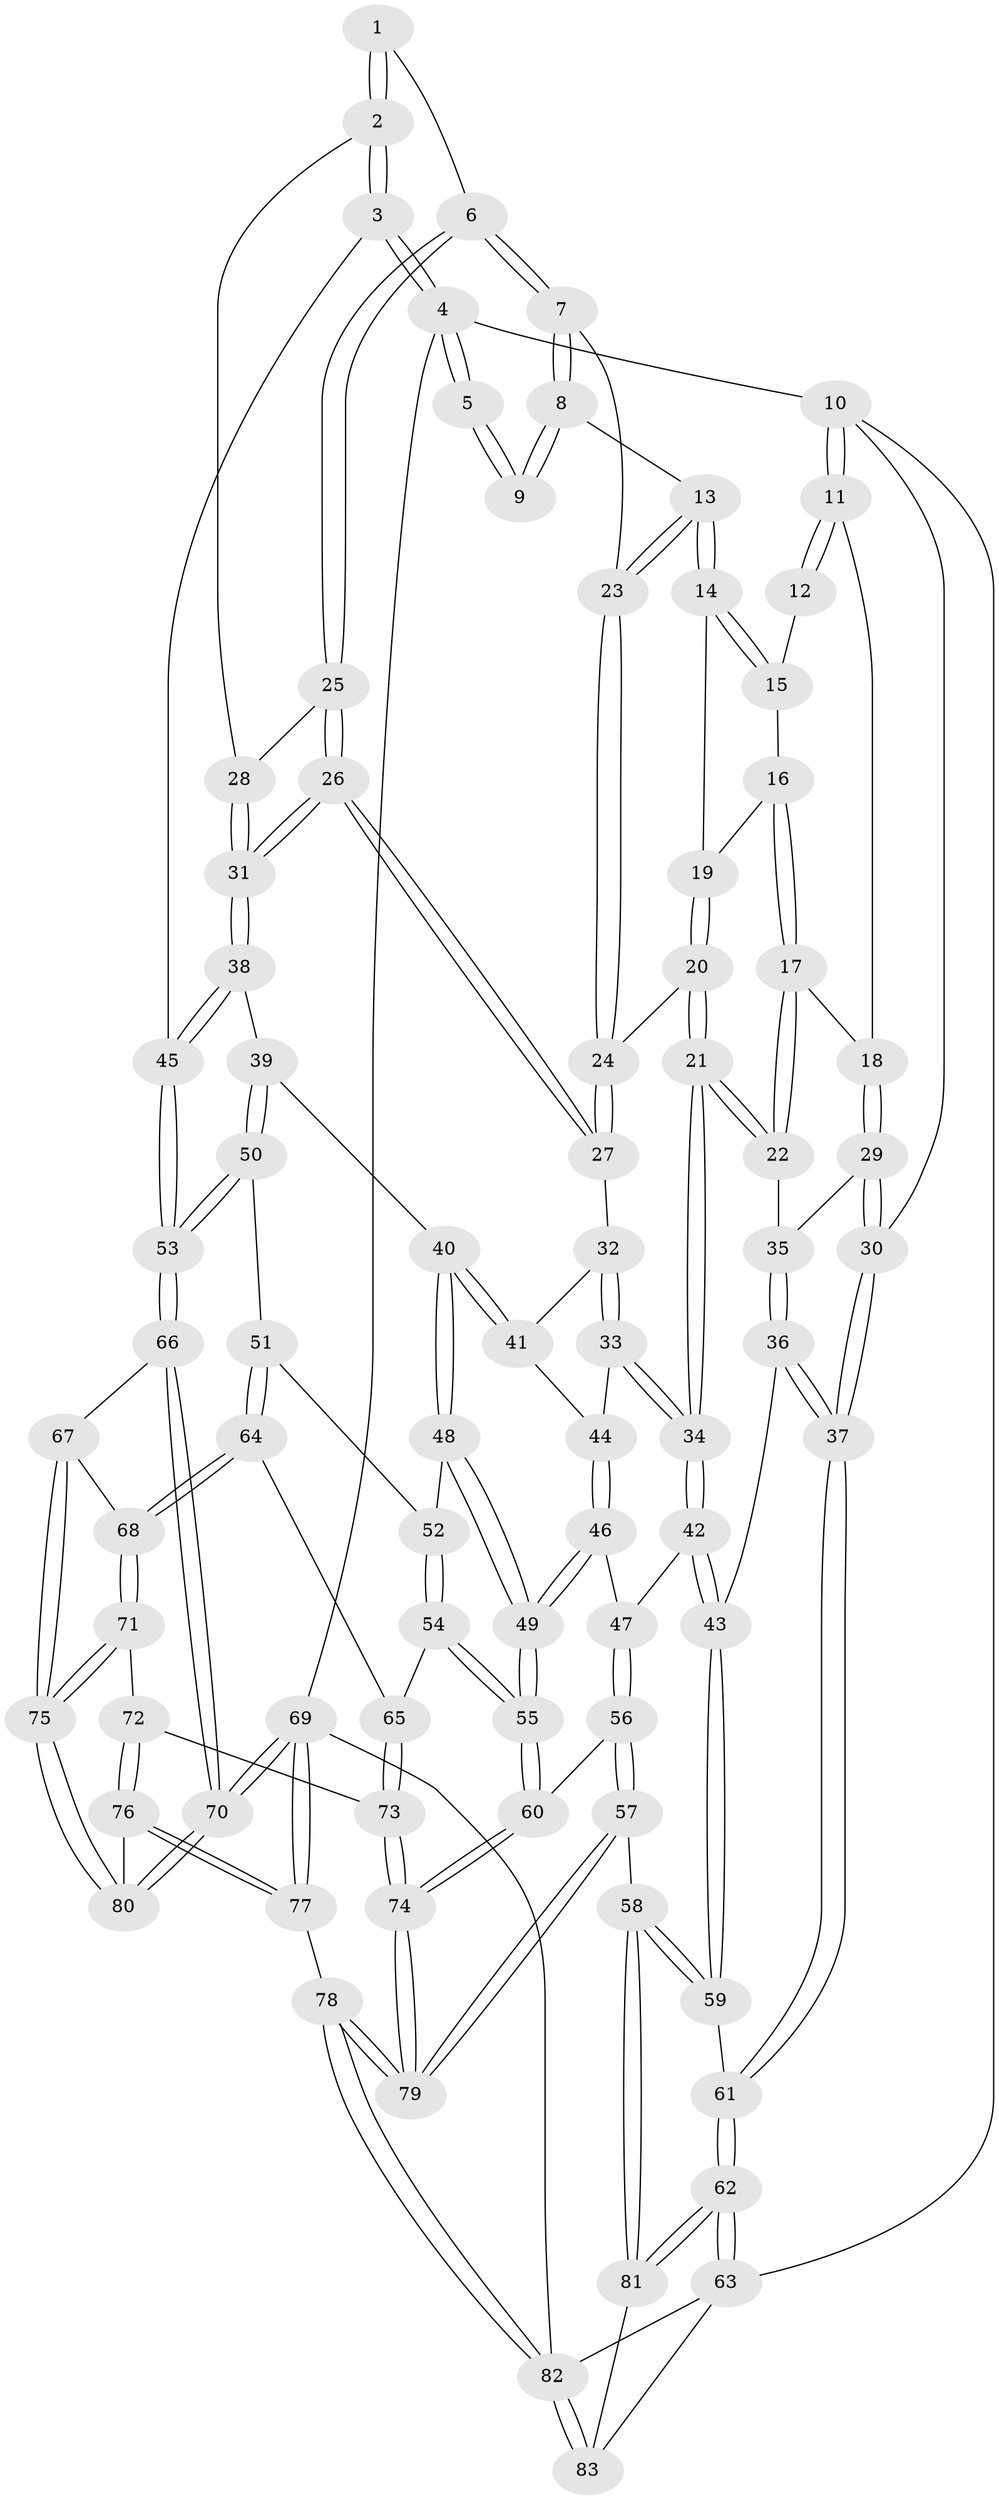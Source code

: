 // Generated by graph-tools (version 1.1) at 2025/03/03/09/25 03:03:14]
// undirected, 83 vertices, 204 edges
graph export_dot {
graph [start="1"]
  node [color=gray90,style=filled];
  1 [pos="+0.844727405973662+0"];
  2 [pos="+1+0.2288861617318752"];
  3 [pos="+1+0.30580056186681714"];
  4 [pos="+1+0"];
  5 [pos="+0.7720768208426474+0"];
  6 [pos="+0.8557545537196984+0.17712495454138036"];
  7 [pos="+0.824622251138849+0.1640765543857862"];
  8 [pos="+0.7193404844944893+0"];
  9 [pos="+0.7265918535895134+0"];
  10 [pos="+0+0"];
  11 [pos="+0+0"];
  12 [pos="+0.37190492232565175+0"];
  13 [pos="+0.6357532901231195+0.0831502198542735"];
  14 [pos="+0.5758112426369946+0.08812131501581347"];
  15 [pos="+0.42917250212866853+0.0023467003258366478"];
  16 [pos="+0.41547261276380865+0.08345489522268695"];
  17 [pos="+0.3376920311017775+0.20887476343191877"];
  18 [pos="+0.037166213112892095+0"];
  19 [pos="+0.5159481918787944+0.12697538916056406"];
  20 [pos="+0.4751071819085149+0.23163320721773367"];
  21 [pos="+0.36948427395056344+0.282030938323676"];
  22 [pos="+0.3562979590933755+0.26763572007399955"];
  23 [pos="+0.6658559930374954+0.16658905856961728"];
  24 [pos="+0.6437676366117384+0.23163819152547024"];
  25 [pos="+0.8861760281887185+0.1950740112127411"];
  26 [pos="+0.6981752386016971+0.33361116669090507"];
  27 [pos="+0.6633132661974991+0.3088445204915084"];
  28 [pos="+0.894995589019112+0.1973574382987902"];
  29 [pos="+0.1272469026080428+0.29968090446348183"];
  30 [pos="+0+0.4033165695130055"];
  31 [pos="+0.7385885785582794+0.3898629867439253"];
  32 [pos="+0.6429597182566587+0.3227821535497248"];
  33 [pos="+0.5255444097512456+0.3792017083921543"];
  34 [pos="+0.3930265267746506+0.3899466691282694"];
  35 [pos="+0.14023630480402374+0.3085481088979986"];
  36 [pos="+0.15993640540015358+0.46355608990110114"];
  37 [pos="+0+0.4659527663798944"];
  38 [pos="+0.7532483056356152+0.4122340277568645"];
  39 [pos="+0.7233323862558296+0.4698294713893152"];
  40 [pos="+0.6961737541097277+0.4832916447324749"];
  41 [pos="+0.6119690246565165+0.43884648085845807"];
  42 [pos="+0.38967912785523423+0.40256202005150754"];
  43 [pos="+0.24856371824608683+0.531456175251374"];
  44 [pos="+0.5858961658241788+0.44420385792172784"];
  45 [pos="+1+0.4123931424068232"];
  46 [pos="+0.5795917185332086+0.5088264529453762"];
  47 [pos="+0.4643553955308001+0.4949697826141745"];
  48 [pos="+0.6720690439669245+0.5042001518166436"];
  49 [pos="+0.6101834346513455+0.5312714180236782"];
  50 [pos="+0.7846364273699826+0.5998666254115739"];
  51 [pos="+0.7371700556080709+0.6672053017591515"];
  52 [pos="+0.6792122907680198+0.5517456865847258"];
  53 [pos="+1+0.5302019205118043"];
  54 [pos="+0.6313499198690617+0.6958141126644455"];
  55 [pos="+0.5758828624789183+0.6985050627466788"];
  56 [pos="+0.5057955249266298+0.7211822914626822"];
  57 [pos="+0.25377886988236076+0.756212050685931"];
  58 [pos="+0.2518224558609825+0.7560677910633223"];
  59 [pos="+0.22973134504258982+0.7092308323884158"];
  60 [pos="+0.5208077511975754+0.7254357743035164"];
  61 [pos="+0+0.5868243206188559"];
  62 [pos="+0+0.8584167916302483"];
  63 [pos="+0+1"];
  64 [pos="+0.7242669306584657+0.6921112034742593"];
  65 [pos="+0.6758364323435444+0.6971209329908818"];
  66 [pos="+1+0.5815432336169596"];
  67 [pos="+0.9605372148521696+0.6980356190452244"];
  68 [pos="+0.763922008215748+0.7302597879922533"];
  69 [pos="+1+1"];
  70 [pos="+1+0.7603023354250864"];
  71 [pos="+0.7645920051655135+0.732742627765821"];
  72 [pos="+0.702805256736096+0.835854438092778"];
  73 [pos="+0.6896861354928161+0.8325563168088457"];
  74 [pos="+0.5708866988817619+0.8754432901588293"];
  75 [pos="+0.8253792253148285+0.8727415770988359"];
  76 [pos="+0.8068355201313901+0.9426978750053262"];
  77 [pos="+0.7648120504969451+1"];
  78 [pos="+0.6082640229880208+1"];
  79 [pos="+0.5953578870936671+1"];
  80 [pos="+0.8260733979146445+0.8912851435437602"];
  81 [pos="+0.22422990264093584+0.808886502112703"];
  82 [pos="+0.1846625067827537+1"];
  83 [pos="+0.21435292408074677+0.8617293671223941"];
  1 -- 2;
  1 -- 2;
  1 -- 6;
  2 -- 3;
  2 -- 3;
  2 -- 28;
  3 -- 4;
  3 -- 4;
  3 -- 45;
  4 -- 5;
  4 -- 5;
  4 -- 10;
  4 -- 69;
  5 -- 9;
  5 -- 9;
  6 -- 7;
  6 -- 7;
  6 -- 25;
  6 -- 25;
  7 -- 8;
  7 -- 8;
  7 -- 23;
  8 -- 9;
  8 -- 9;
  8 -- 13;
  10 -- 11;
  10 -- 11;
  10 -- 30;
  10 -- 63;
  11 -- 12;
  11 -- 12;
  11 -- 18;
  12 -- 15;
  13 -- 14;
  13 -- 14;
  13 -- 23;
  13 -- 23;
  14 -- 15;
  14 -- 15;
  14 -- 19;
  15 -- 16;
  16 -- 17;
  16 -- 17;
  16 -- 19;
  17 -- 18;
  17 -- 22;
  17 -- 22;
  18 -- 29;
  18 -- 29;
  19 -- 20;
  19 -- 20;
  20 -- 21;
  20 -- 21;
  20 -- 24;
  21 -- 22;
  21 -- 22;
  21 -- 34;
  21 -- 34;
  22 -- 35;
  23 -- 24;
  23 -- 24;
  24 -- 27;
  24 -- 27;
  25 -- 26;
  25 -- 26;
  25 -- 28;
  26 -- 27;
  26 -- 27;
  26 -- 31;
  26 -- 31;
  27 -- 32;
  28 -- 31;
  28 -- 31;
  29 -- 30;
  29 -- 30;
  29 -- 35;
  30 -- 37;
  30 -- 37;
  31 -- 38;
  31 -- 38;
  32 -- 33;
  32 -- 33;
  32 -- 41;
  33 -- 34;
  33 -- 34;
  33 -- 44;
  34 -- 42;
  34 -- 42;
  35 -- 36;
  35 -- 36;
  36 -- 37;
  36 -- 37;
  36 -- 43;
  37 -- 61;
  37 -- 61;
  38 -- 39;
  38 -- 45;
  38 -- 45;
  39 -- 40;
  39 -- 50;
  39 -- 50;
  40 -- 41;
  40 -- 41;
  40 -- 48;
  40 -- 48;
  41 -- 44;
  42 -- 43;
  42 -- 43;
  42 -- 47;
  43 -- 59;
  43 -- 59;
  44 -- 46;
  44 -- 46;
  45 -- 53;
  45 -- 53;
  46 -- 47;
  46 -- 49;
  46 -- 49;
  47 -- 56;
  47 -- 56;
  48 -- 49;
  48 -- 49;
  48 -- 52;
  49 -- 55;
  49 -- 55;
  50 -- 51;
  50 -- 53;
  50 -- 53;
  51 -- 52;
  51 -- 64;
  51 -- 64;
  52 -- 54;
  52 -- 54;
  53 -- 66;
  53 -- 66;
  54 -- 55;
  54 -- 55;
  54 -- 65;
  55 -- 60;
  55 -- 60;
  56 -- 57;
  56 -- 57;
  56 -- 60;
  57 -- 58;
  57 -- 79;
  57 -- 79;
  58 -- 59;
  58 -- 59;
  58 -- 81;
  58 -- 81;
  59 -- 61;
  60 -- 74;
  60 -- 74;
  61 -- 62;
  61 -- 62;
  62 -- 63;
  62 -- 63;
  62 -- 81;
  62 -- 81;
  63 -- 83;
  63 -- 82;
  64 -- 65;
  64 -- 68;
  64 -- 68;
  65 -- 73;
  65 -- 73;
  66 -- 67;
  66 -- 70;
  66 -- 70;
  67 -- 68;
  67 -- 75;
  67 -- 75;
  68 -- 71;
  68 -- 71;
  69 -- 70;
  69 -- 70;
  69 -- 77;
  69 -- 77;
  69 -- 82;
  70 -- 80;
  70 -- 80;
  71 -- 72;
  71 -- 75;
  71 -- 75;
  72 -- 73;
  72 -- 76;
  72 -- 76;
  73 -- 74;
  73 -- 74;
  74 -- 79;
  74 -- 79;
  75 -- 80;
  75 -- 80;
  76 -- 77;
  76 -- 77;
  76 -- 80;
  77 -- 78;
  78 -- 79;
  78 -- 79;
  78 -- 82;
  78 -- 82;
  81 -- 83;
  82 -- 83;
  82 -- 83;
}
